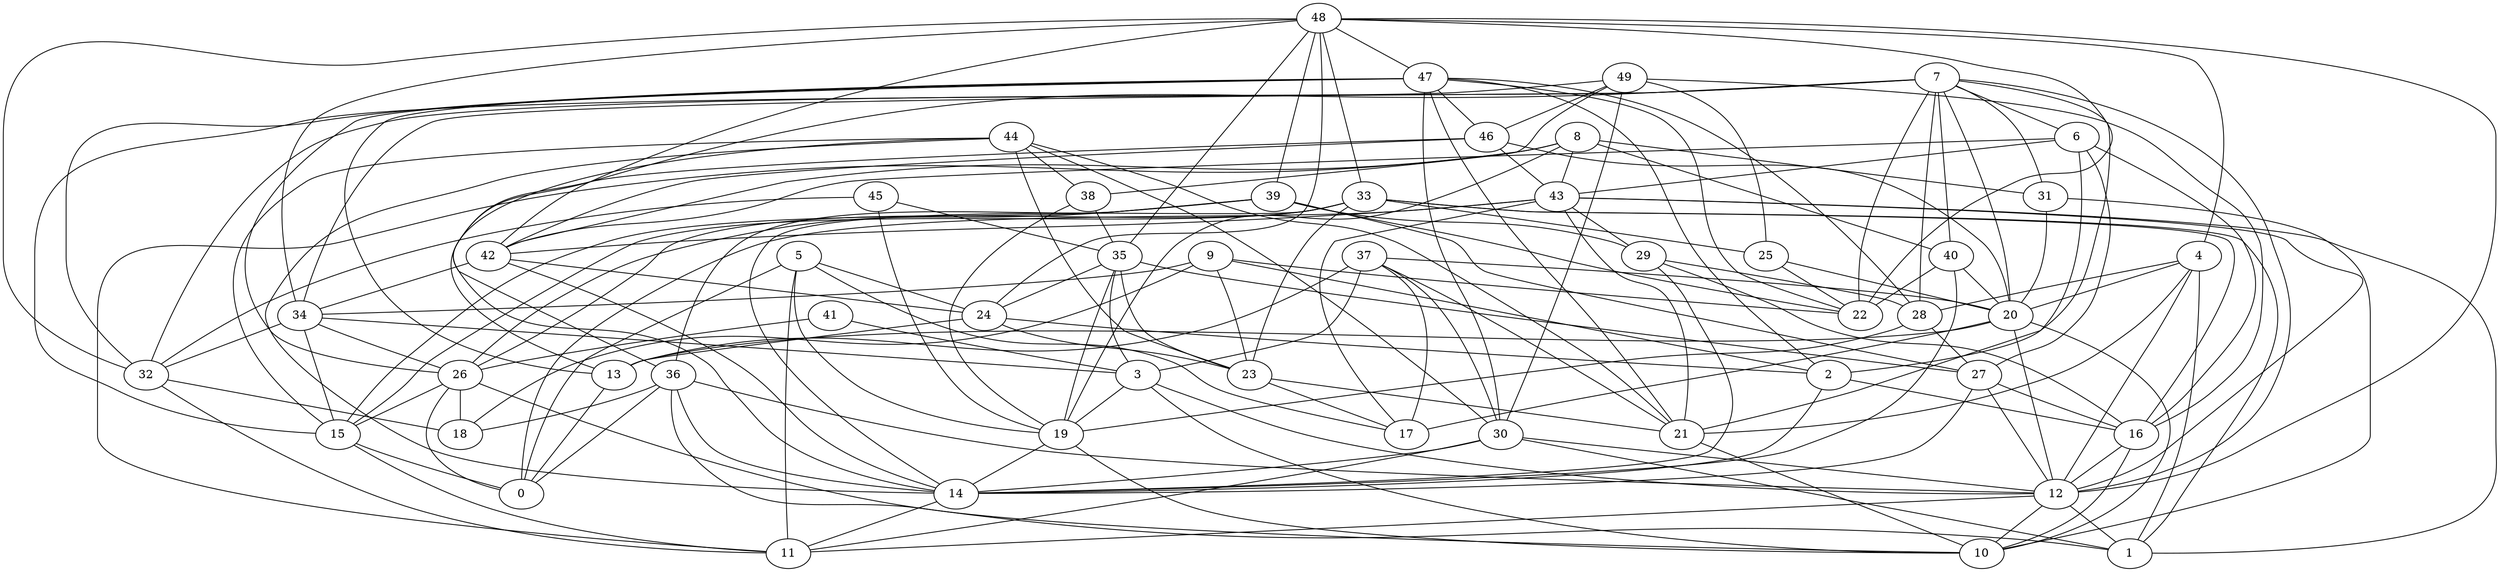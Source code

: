 digraph GG_graph {

subgraph G_graph {
edge [color = black]
"35" -> "24" [dir = none]
"27" -> "14" [dir = none]
"27" -> "12" [dir = none]
"20" -> "17" [dir = none]
"20" -> "12" [dir = none]
"48" -> "47" [dir = none]
"48" -> "42" [dir = none]
"48" -> "12" [dir = none]
"48" -> "22" [dir = none]
"9" -> "18" [dir = none]
"9" -> "22" [dir = none]
"9" -> "23" [dir = none]
"8" -> "11" [dir = none]
"8" -> "40" [dir = none]
"43" -> "21" [dir = none]
"43" -> "17" [dir = none]
"43" -> "0" [dir = none]
"40" -> "22" [dir = none]
"21" -> "10" [dir = none]
"37" -> "3" [dir = none]
"37" -> "20" [dir = none]
"37" -> "30" [dir = none]
"37" -> "21" [dir = none]
"38" -> "19" [dir = none]
"38" -> "35" [dir = none]
"4" -> "20" [dir = none]
"4" -> "28" [dir = none]
"2" -> "16" [dir = none]
"25" -> "20" [dir = none]
"5" -> "0" [dir = none]
"5" -> "19" [dir = none]
"5" -> "24" [dir = none]
"49" -> "30" [dir = none]
"49" -> "38" [dir = none]
"49" -> "25" [dir = none]
"49" -> "16" [dir = none]
"49" -> "46" [dir = none]
"42" -> "14" [dir = none]
"42" -> "24" [dir = none]
"24" -> "13" [dir = none]
"24" -> "2" [dir = none]
"29" -> "28" [dir = none]
"29" -> "14" [dir = none]
"15" -> "0" [dir = none]
"34" -> "32" [dir = none]
"34" -> "15" [dir = none]
"34" -> "3" [dir = none]
"14" -> "11" [dir = none]
"32" -> "18" [dir = none]
"26" -> "1" [dir = none]
"26" -> "15" [dir = none]
"47" -> "22" [dir = none]
"47" -> "30" [dir = none]
"47" -> "32" [dir = none]
"47" -> "28" [dir = none]
"47" -> "2" [dir = none]
"47" -> "26" [dir = none]
"47" -> "13" [dir = none]
"16" -> "10" [dir = none]
"16" -> "12" [dir = none]
"6" -> "42" [dir = none]
"6" -> "43" [dir = none]
"6" -> "16" [dir = none]
"45" -> "35" [dir = none]
"45" -> "32" [dir = none]
"30" -> "14" [dir = none]
"30" -> "12" [dir = none]
"46" -> "42" [dir = none]
"46" -> "43" [dir = none]
"7" -> "12" [dir = none]
"7" -> "2" [dir = none]
"7" -> "32" [dir = none]
"7" -> "6" [dir = none]
"7" -> "40" [dir = none]
"7" -> "20" [dir = none]
"7" -> "34" [dir = none]
"7" -> "28" [dir = none]
"7" -> "31" [dir = none]
"41" -> "26" [dir = none]
"41" -> "3" [dir = none]
"28" -> "19" [dir = none]
"31" -> "20" [dir = none]
"12" -> "11" [dir = none]
"44" -> "23" [dir = none]
"44" -> "36" [dir = none]
"44" -> "15" [dir = none]
"36" -> "18" [dir = none]
"36" -> "12" [dir = none]
"36" -> "0" [dir = none]
"36" -> "10" [dir = none]
"33" -> "16" [dir = none]
"33" -> "26" [dir = none]
"33" -> "14" [dir = none]
"33" -> "1" [dir = none]
"19" -> "10" [dir = none]
"39" -> "26" [dir = none]
"39" -> "15" [dir = none]
"39" -> "22" [dir = none]
"49" -> "15" [dir = none]
"47" -> "21" [dir = none]
"8" -> "31" [dir = none]
"39" -> "29" [dir = none]
"33" -> "25" [dir = none]
"48" -> "39" [dir = none]
"40" -> "14" [dir = none]
"36" -> "14" [dir = none]
"48" -> "4" [dir = none]
"35" -> "3" [dir = none]
"44" -> "30" [dir = none]
"29" -> "16" [dir = none]
"5" -> "11" [dir = none]
"26" -> "18" [dir = none]
"33" -> "23" [dir = none]
"9" -> "2" [dir = none]
"39" -> "27" [dir = none]
"48" -> "33" [dir = none]
"4" -> "12" [dir = none]
"20" -> "13" [dir = none]
"8" -> "42" [dir = none]
"44" -> "38" [dir = none]
"25" -> "22" [dir = none]
"7" -> "14" [dir = none]
"48" -> "34" [dir = none]
"34" -> "26" [dir = none]
"37" -> "17" [dir = none]
"3" -> "19" [dir = none]
"40" -> "20" [dir = none]
"30" -> "1" [dir = none]
"44" -> "21" [dir = none]
"12" -> "1" [dir = none]
"26" -> "0" [dir = none]
"48" -> "24" [dir = none]
"43" -> "1" [dir = none]
"46" -> "13" [dir = none]
"2" -> "14" [dir = none]
"15" -> "11" [dir = none]
"48" -> "35" [dir = none]
"3" -> "12" [dir = none]
"9" -> "34" [dir = none]
"23" -> "17" [dir = none]
"31" -> "10" [dir = none]
"24" -> "23" [dir = none]
"44" -> "14" [dir = none]
"27" -> "16" [dir = none]
"12" -> "10" [dir = none]
"43" -> "42" [dir = none]
"6" -> "27" [dir = none]
"5" -> "17" [dir = none]
"20" -> "10" [dir = none]
"6" -> "21" [dir = none]
"35" -> "23" [dir = none]
"19" -> "14" [dir = none]
"45" -> "19" [dir = none]
"4" -> "1" [dir = none]
"8" -> "19" [dir = none]
"48" -> "32" [dir = none]
"46" -> "20" [dir = none]
"47" -> "46" [dir = none]
"13" -> "0" [dir = none]
"43" -> "12" [dir = none]
"35" -> "19" [dir = none]
"33" -> "15" [dir = none]
"43" -> "29" [dir = none]
"42" -> "34" [dir = none]
"28" -> "27" [dir = none]
"32" -> "11" [dir = none]
"8" -> "43" [dir = none]
"39" -> "36" [dir = none]
"23" -> "21" [dir = none]
"7" -> "22" [dir = none]
"37" -> "13" [dir = none]
"30" -> "11" [dir = none]
"3" -> "10" [dir = none]
"35" -> "27" [dir = none]
"4" -> "21" [dir = none]
}

}
